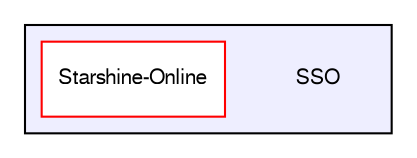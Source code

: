 digraph G {
  bgcolor=transparent;
  compound=true
  node [ fontsize="10", fontname="FreeSans"];
  edge [ labelfontsize="10", labelfontname="FreeSans"];
  subgraph clusterdir_7dc388f9038f92638199d907d7128f21 {
    graph [ bgcolor="#eeeeff", pencolor="black", label="" URL="dir_7dc388f9038f92638199d907d7128f21.html"];
    dir_7dc388f9038f92638199d907d7128f21 [shape=plaintext label="SSO"];
    dir_fc4783848e8180fcf200063c2730ed60 [shape=box label="Starshine-Online" color="red" fillcolor="white" style="filled" URL="dir_fc4783848e8180fcf200063c2730ed60.html"];
  }
}
